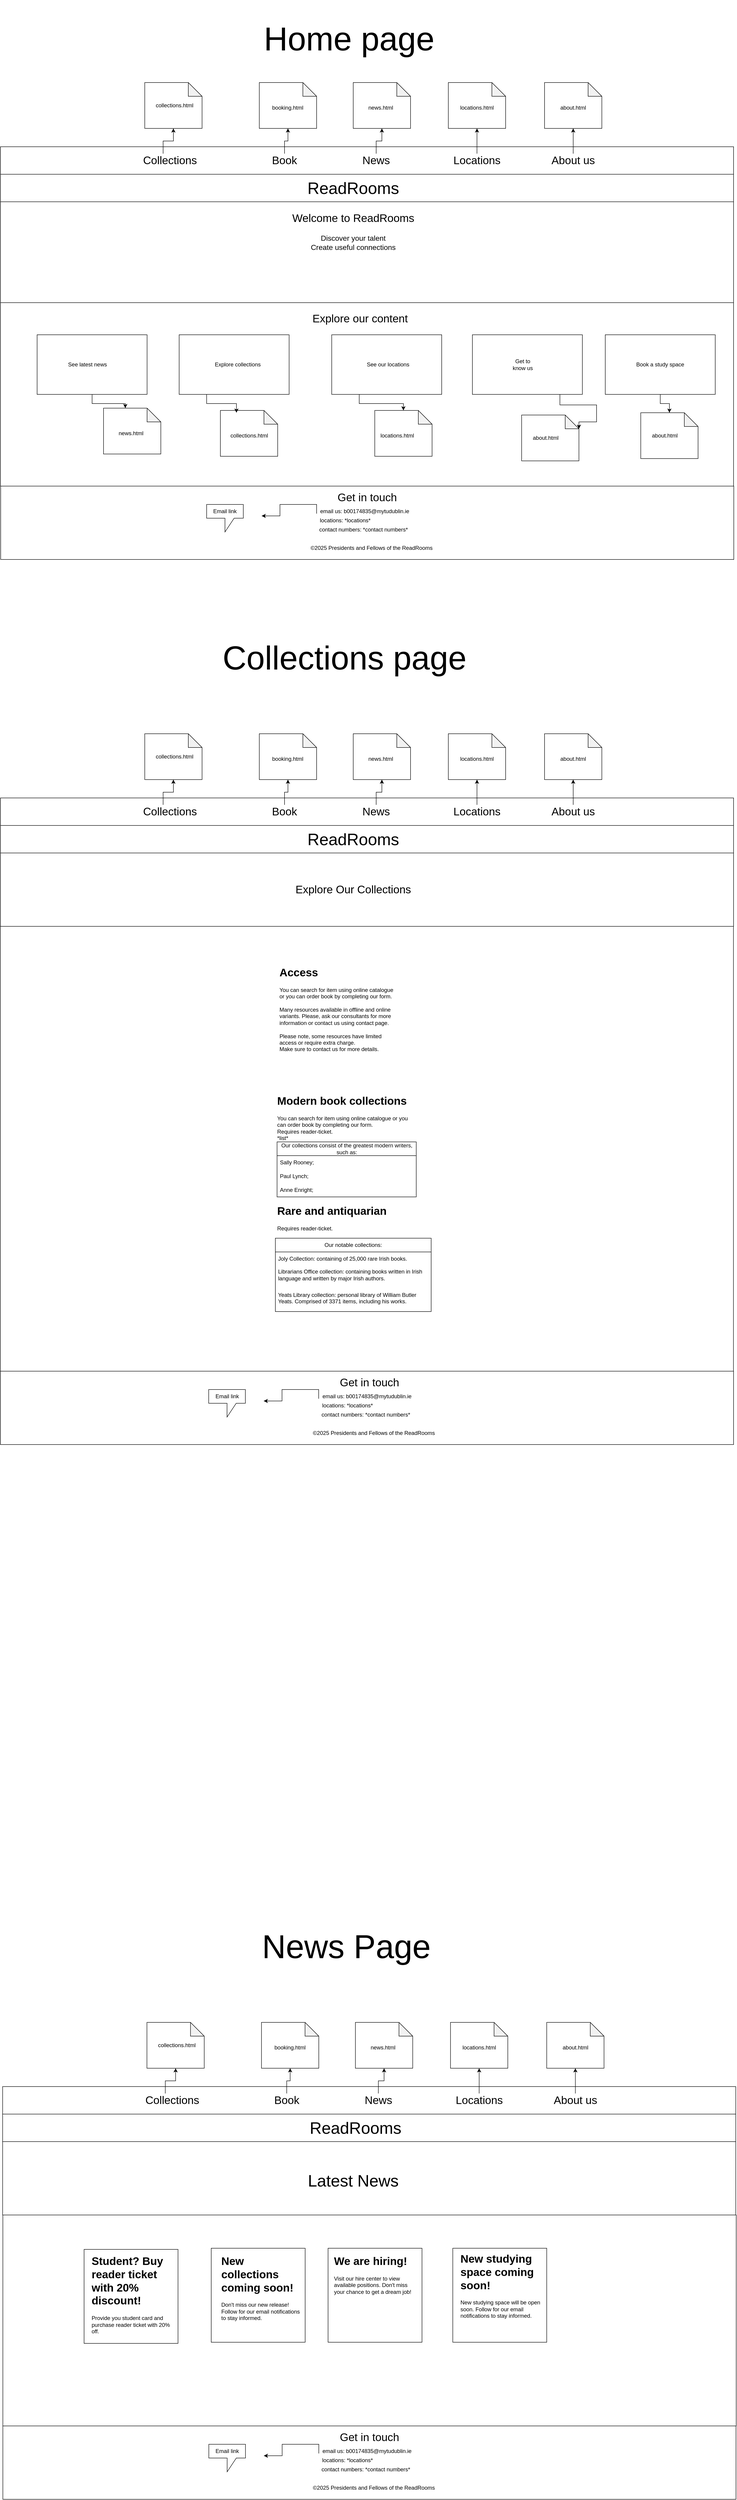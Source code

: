 <mxfile version="26.1.3">
  <diagram name="Page-1" id="RIASEWfuFNky12BCzUsN">
    <mxGraphModel dx="3294" dy="3692" grid="1" gridSize="10" guides="1" tooltips="1" connect="1" arrows="1" fold="1" page="1" pageScale="1" pageWidth="1600" pageHeight="900" math="0" shadow="0">
      <root>
        <mxCell id="0" />
        <mxCell id="1" parent="0" />
        <mxCell id="oXKMHOGUT5Ck0Dd69PsA-36" value="" style="rounded=0;whiteSpace=wrap;html=1;" vertex="1" parent="1">
          <mxGeometry y="220" width="1600" height="60" as="geometry" />
        </mxCell>
        <mxCell id="oXKMHOGUT5Ck0Dd69PsA-37" value="" style="rounded=0;whiteSpace=wrap;html=1;" vertex="1" parent="1">
          <mxGeometry y="280" width="1600" height="60" as="geometry" />
        </mxCell>
        <mxCell id="oXKMHOGUT5Ck0Dd69PsA-38" value="" style="rounded=0;whiteSpace=wrap;html=1;" vertex="1" parent="1">
          <mxGeometry y="340" width="1600" height="160" as="geometry" />
        </mxCell>
        <mxCell id="oXKMHOGUT5Ck0Dd69PsA-40" value="" style="rounded=0;whiteSpace=wrap;html=1;" vertex="1" parent="1">
          <mxGeometry y="1470" width="1600" height="160" as="geometry" />
        </mxCell>
        <mxCell id="oXKMHOGUT5Ck0Dd69PsA-81" style="edgeStyle=orthogonalEdgeStyle;rounded=0;orthogonalLoop=1;jettySize=auto;html=1;exitX=0.25;exitY=0;exitDx=0;exitDy=0;" edge="1" parent="1" source="oXKMHOGUT5Ck0Dd69PsA-41" target="oXKMHOGUT5Ck0Dd69PsA-82">
          <mxGeometry relative="1" as="geometry">
            <mxPoint x="354.941" y="130" as="targetPoint" />
          </mxGeometry>
        </mxCell>
        <mxCell id="oXKMHOGUT5Ck0Dd69PsA-41" value="&lt;font style=&quot;font-size: 24px;&quot;&gt;Collections&lt;/font&gt;" style="text;html=1;align=center;verticalAlign=middle;whiteSpace=wrap;rounded=0;" vertex="1" parent="1">
          <mxGeometry x="340" y="235" width="60" height="30" as="geometry" />
        </mxCell>
        <mxCell id="oXKMHOGUT5Ck0Dd69PsA-98" style="edgeStyle=orthogonalEdgeStyle;rounded=0;orthogonalLoop=1;jettySize=auto;html=1;exitX=0.5;exitY=0;exitDx=0;exitDy=0;" edge="1" parent="1" source="oXKMHOGUT5Ck0Dd69PsA-42" target="oXKMHOGUT5Ck0Dd69PsA-89">
          <mxGeometry relative="1" as="geometry" />
        </mxCell>
        <mxCell id="oXKMHOGUT5Ck0Dd69PsA-42" value="&lt;font style=&quot;font-size: 24px;&quot;&gt;News&lt;/font&gt;" style="text;html=1;align=center;verticalAlign=middle;whiteSpace=wrap;rounded=0;" vertex="1" parent="1">
          <mxGeometry x="790" y="235" width="60" height="30" as="geometry" />
        </mxCell>
        <mxCell id="oXKMHOGUT5Ck0Dd69PsA-99" style="edgeStyle=orthogonalEdgeStyle;rounded=0;orthogonalLoop=1;jettySize=auto;html=1;exitX=0.5;exitY=0;exitDx=0;exitDy=0;" edge="1" parent="1" source="oXKMHOGUT5Ck0Dd69PsA-43" target="oXKMHOGUT5Ck0Dd69PsA-91">
          <mxGeometry relative="1" as="geometry" />
        </mxCell>
        <mxCell id="oXKMHOGUT5Ck0Dd69PsA-43" value="&lt;font style=&quot;font-size: 24px;&quot;&gt;Locations&lt;/font&gt;" style="text;html=1;align=center;verticalAlign=middle;whiteSpace=wrap;rounded=0;" vertex="1" parent="1">
          <mxGeometry x="1010" y="235" width="60" height="30" as="geometry" />
        </mxCell>
        <mxCell id="oXKMHOGUT5Ck0Dd69PsA-44" value="&lt;font style=&quot;font-size: 24px;&quot;&gt;About us &lt;/font&gt;" style="text;html=1;align=center;verticalAlign=middle;whiteSpace=wrap;rounded=0;" vertex="1" parent="1">
          <mxGeometry x="1190" y="235" width="120" height="30" as="geometry" />
        </mxCell>
        <mxCell id="oXKMHOGUT5Ck0Dd69PsA-97" style="edgeStyle=orthogonalEdgeStyle;rounded=0;orthogonalLoop=1;jettySize=auto;html=1;exitX=0.5;exitY=0;exitDx=0;exitDy=0;" edge="1" parent="1" source="oXKMHOGUT5Ck0Dd69PsA-47" target="oXKMHOGUT5Ck0Dd69PsA-87">
          <mxGeometry relative="1" as="geometry" />
        </mxCell>
        <mxCell id="oXKMHOGUT5Ck0Dd69PsA-47" value="&lt;font style=&quot;font-size: 24px;&quot;&gt;Book&lt;/font&gt;" style="text;html=1;align=center;verticalAlign=middle;whiteSpace=wrap;rounded=0;" vertex="1" parent="1">
          <mxGeometry x="590" y="235" width="60" height="30" as="geometry" />
        </mxCell>
        <mxCell id="oXKMHOGUT5Ck0Dd69PsA-49" style="edgeStyle=orthogonalEdgeStyle;rounded=0;orthogonalLoop=1;jettySize=auto;html=1;exitX=0.5;exitY=1;exitDx=0;exitDy=0;" edge="1" parent="1" source="oXKMHOGUT5Ck0Dd69PsA-41" target="oXKMHOGUT5Ck0Dd69PsA-41">
          <mxGeometry relative="1" as="geometry" />
        </mxCell>
        <mxCell id="oXKMHOGUT5Ck0Dd69PsA-52" value="&lt;div&gt;&lt;font style=&quot;font-size: 36px;&quot;&gt;ReadRooms&lt;/font&gt;&lt;/div&gt;" style="text;html=1;align=center;verticalAlign=middle;whiteSpace=wrap;rounded=0;" vertex="1" parent="1">
          <mxGeometry x="740" y="295" width="60" height="30" as="geometry" />
        </mxCell>
        <mxCell id="oXKMHOGUT5Ck0Dd69PsA-54" value="&lt;font style=&quot;font-size: 24px;&quot;&gt;Explore Our Collections&lt;/font&gt;" style="text;html=1;align=center;verticalAlign=middle;whiteSpace=wrap;rounded=0;" vertex="1" parent="1">
          <mxGeometry x="635" y="405" width="270" height="30" as="geometry" />
        </mxCell>
        <mxCell id="oXKMHOGUT5Ck0Dd69PsA-67" value="&lt;font style=&quot;font-size: 24px;&quot;&gt;Get in touch&lt;/font&gt;" style="text;html=1;align=center;verticalAlign=middle;whiteSpace=wrap;rounded=0;" vertex="1" parent="1">
          <mxGeometry x="727.5" y="1480" width="155" height="30" as="geometry" />
        </mxCell>
        <mxCell id="oXKMHOGUT5Ck0Dd69PsA-68" value="email us: b00174835@mytudublin.ie" style="text;html=1;align=center;verticalAlign=middle;whiteSpace=wrap;rounded=0;" vertex="1" parent="1">
          <mxGeometry x="694.5" y="1510" width="210" height="30" as="geometry" />
        </mxCell>
        <mxCell id="oXKMHOGUT5Ck0Dd69PsA-70" value="locations: *locations*" style="text;html=1;align=center;verticalAlign=middle;whiteSpace=wrap;rounded=0;" vertex="1" parent="1">
          <mxGeometry x="694.5" y="1530" width="125" height="30" as="geometry" />
        </mxCell>
        <mxCell id="oXKMHOGUT5Ck0Dd69PsA-71" value="contact numbers: *contact numbers*" style="text;html=1;align=center;verticalAlign=middle;whiteSpace=wrap;rounded=0;" vertex="1" parent="1">
          <mxGeometry x="694.5" y="1550" width="205" height="30" as="geometry" />
        </mxCell>
        <mxCell id="oXKMHOGUT5Ck0Dd69PsA-74" value="&lt;div&gt;©2025 Presidents and Fellows of the ReadRooms&lt;/div&gt;" style="text;html=1;align=center;verticalAlign=middle;whiteSpace=wrap;rounded=0;" vertex="1" parent="1">
          <mxGeometry x="664.5" y="1590" width="300" height="30" as="geometry" />
        </mxCell>
        <mxCell id="oXKMHOGUT5Ck0Dd69PsA-82" value="" style="shape=note;whiteSpace=wrap;html=1;backgroundOutline=1;darkOpacity=0.05;" vertex="1" parent="1">
          <mxGeometry x="314.94" y="80" width="125.06" height="100" as="geometry" />
        </mxCell>
        <mxCell id="oXKMHOGUT5Ck0Dd69PsA-83" value="collections.html" style="text;html=1;align=center;verticalAlign=middle;whiteSpace=wrap;rounded=0;" vertex="1" parent="1">
          <mxGeometry x="350" y="115" width="60" height="30" as="geometry" />
        </mxCell>
        <mxCell id="oXKMHOGUT5Ck0Dd69PsA-87" value="" style="shape=note;whiteSpace=wrap;html=1;backgroundOutline=1;darkOpacity=0.05;" vertex="1" parent="1">
          <mxGeometry x="564.94" y="80" width="125.06" height="100" as="geometry" />
        </mxCell>
        <mxCell id="oXKMHOGUT5Ck0Dd69PsA-88" value="booking.html" style="text;html=1;align=center;verticalAlign=middle;whiteSpace=wrap;rounded=0;" vertex="1" parent="1">
          <mxGeometry x="597.47" y="120" width="60" height="30" as="geometry" />
        </mxCell>
        <mxCell id="oXKMHOGUT5Ck0Dd69PsA-89" value="" style="shape=note;whiteSpace=wrap;html=1;backgroundOutline=1;darkOpacity=0.05;" vertex="1" parent="1">
          <mxGeometry x="769.94" y="80" width="125.06" height="100" as="geometry" />
        </mxCell>
        <mxCell id="oXKMHOGUT5Ck0Dd69PsA-90" value="news.html" style="text;html=1;align=center;verticalAlign=middle;whiteSpace=wrap;rounded=0;" vertex="1" parent="1">
          <mxGeometry x="800" y="120" width="60" height="30" as="geometry" />
        </mxCell>
        <mxCell id="oXKMHOGUT5Ck0Dd69PsA-91" value="" style="shape=note;whiteSpace=wrap;html=1;backgroundOutline=1;darkOpacity=0.05;" vertex="1" parent="1">
          <mxGeometry x="977.47" y="80" width="125.06" height="100" as="geometry" />
        </mxCell>
        <mxCell id="oXKMHOGUT5Ck0Dd69PsA-92" value="locations.html" style="text;html=1;align=center;verticalAlign=middle;whiteSpace=wrap;rounded=0;" vertex="1" parent="1">
          <mxGeometry x="1010" y="120" width="60" height="30" as="geometry" />
        </mxCell>
        <mxCell id="oXKMHOGUT5Ck0Dd69PsA-95" value="" style="shape=note;whiteSpace=wrap;html=1;backgroundOutline=1;darkOpacity=0.05;" vertex="1" parent="1">
          <mxGeometry x="1187.47" y="80" width="125.06" height="100" as="geometry" />
        </mxCell>
        <mxCell id="oXKMHOGUT5Ck0Dd69PsA-96" value="&lt;div&gt;about.html&lt;/div&gt;" style="text;html=1;align=center;verticalAlign=middle;whiteSpace=wrap;rounded=0;" vertex="1" parent="1">
          <mxGeometry x="1220" y="120" width="60" height="30" as="geometry" />
        </mxCell>
        <mxCell id="oXKMHOGUT5Ck0Dd69PsA-100" style="edgeStyle=orthogonalEdgeStyle;rounded=0;orthogonalLoop=1;jettySize=auto;html=1;exitX=0.5;exitY=0;exitDx=0;exitDy=0;entryX=0.5;entryY=1;entryDx=0;entryDy=0;entryPerimeter=0;" edge="1" parent="1" source="oXKMHOGUT5Ck0Dd69PsA-44" target="oXKMHOGUT5Ck0Dd69PsA-95">
          <mxGeometry relative="1" as="geometry" />
        </mxCell>
        <mxCell id="oXKMHOGUT5Ck0Dd69PsA-101" value="" style="shape=callout;whiteSpace=wrap;html=1;perimeter=calloutPerimeter;position2=0.5;" vertex="1" parent="1">
          <mxGeometry x="454.5" y="1510" width="80" height="60" as="geometry" />
        </mxCell>
        <mxCell id="oXKMHOGUT5Ck0Dd69PsA-102" style="edgeStyle=orthogonalEdgeStyle;rounded=0;orthogonalLoop=1;jettySize=auto;html=1;exitX=0;exitY=0;exitDx=0;exitDy=0;entryX=0;entryY=0;entryDx=120;entryDy=25;entryPerimeter=0;" edge="1" parent="1" source="oXKMHOGUT5Ck0Dd69PsA-70" target="oXKMHOGUT5Ck0Dd69PsA-101">
          <mxGeometry relative="1" as="geometry" />
        </mxCell>
        <mxCell id="oXKMHOGUT5Ck0Dd69PsA-103" value="&lt;div&gt;Email link&lt;/div&gt;" style="text;html=1;align=center;verticalAlign=middle;whiteSpace=wrap;rounded=0;" vertex="1" parent="1">
          <mxGeometry x="464.5" y="1510" width="60" height="30" as="geometry" />
        </mxCell>
        <mxCell id="oXKMHOGUT5Ck0Dd69PsA-212" value="&lt;font style=&quot;font-size: 72px;&quot;&gt;Home page&lt;/font&gt;" style="text;html=1;align=center;verticalAlign=middle;whiteSpace=wrap;rounded=0;" vertex="1" parent="1">
          <mxGeometry x="210.5" y="-1520" width="1099.5" height="170" as="geometry" />
        </mxCell>
        <mxCell id="oXKMHOGUT5Ck0Dd69PsA-213" value="&lt;font style=&quot;font-size: 72px;&quot;&gt;Collections page&lt;/font&gt;" style="text;html=1;align=center;verticalAlign=middle;whiteSpace=wrap;rounded=0;" vertex="1" parent="1">
          <mxGeometry x="200.5" y="-170" width="1099.5" height="170" as="geometry" />
        </mxCell>
        <mxCell id="oXKMHOGUT5Ck0Dd69PsA-214" value="" style="rounded=0;whiteSpace=wrap;html=1;" vertex="1" parent="1">
          <mxGeometry x="4.75" y="3030" width="1600" height="60" as="geometry" />
        </mxCell>
        <mxCell id="oXKMHOGUT5Ck0Dd69PsA-215" value="" style="rounded=0;whiteSpace=wrap;html=1;" vertex="1" parent="1">
          <mxGeometry x="4.75" y="3090" width="1600" height="60" as="geometry" />
        </mxCell>
        <mxCell id="oXKMHOGUT5Ck0Dd69PsA-216" value="" style="rounded=0;whiteSpace=wrap;html=1;" vertex="1" parent="1">
          <mxGeometry x="4.75" y="3150" width="1600" height="160" as="geometry" />
        </mxCell>
        <mxCell id="oXKMHOGUT5Ck0Dd69PsA-218" value="" style="rounded=0;whiteSpace=wrap;html=1;" vertex="1" parent="1">
          <mxGeometry x="5.25" y="3770" width="1600" height="160" as="geometry" />
        </mxCell>
        <mxCell id="oXKMHOGUT5Ck0Dd69PsA-219" style="edgeStyle=orthogonalEdgeStyle;rounded=0;orthogonalLoop=1;jettySize=auto;html=1;exitX=0.25;exitY=0;exitDx=0;exitDy=0;" edge="1" source="oXKMHOGUT5Ck0Dd69PsA-220" target="oXKMHOGUT5Ck0Dd69PsA-247" parent="1">
          <mxGeometry relative="1" as="geometry">
            <mxPoint x="359.691" y="2940" as="targetPoint" />
          </mxGeometry>
        </mxCell>
        <mxCell id="oXKMHOGUT5Ck0Dd69PsA-220" value="&lt;font style=&quot;font-size: 24px;&quot;&gt;Collections&lt;/font&gt;" style="text;html=1;align=center;verticalAlign=middle;whiteSpace=wrap;rounded=0;" vertex="1" parent="1">
          <mxGeometry x="344.75" y="3045" width="60" height="30" as="geometry" />
        </mxCell>
        <mxCell id="oXKMHOGUT5Ck0Dd69PsA-221" style="edgeStyle=orthogonalEdgeStyle;rounded=0;orthogonalLoop=1;jettySize=auto;html=1;exitX=0.5;exitY=0;exitDx=0;exitDy=0;" edge="1" source="oXKMHOGUT5Ck0Dd69PsA-222" target="oXKMHOGUT5Ck0Dd69PsA-251" parent="1">
          <mxGeometry relative="1" as="geometry" />
        </mxCell>
        <mxCell id="oXKMHOGUT5Ck0Dd69PsA-222" value="&lt;font style=&quot;font-size: 24px;&quot;&gt;News&lt;/font&gt;" style="text;html=1;align=center;verticalAlign=middle;whiteSpace=wrap;rounded=0;" vertex="1" parent="1">
          <mxGeometry x="794.75" y="3045" width="60" height="30" as="geometry" />
        </mxCell>
        <mxCell id="oXKMHOGUT5Ck0Dd69PsA-223" style="edgeStyle=orthogonalEdgeStyle;rounded=0;orthogonalLoop=1;jettySize=auto;html=1;exitX=0.5;exitY=0;exitDx=0;exitDy=0;" edge="1" source="oXKMHOGUT5Ck0Dd69PsA-224" target="oXKMHOGUT5Ck0Dd69PsA-253" parent="1">
          <mxGeometry relative="1" as="geometry" />
        </mxCell>
        <mxCell id="oXKMHOGUT5Ck0Dd69PsA-224" value="&lt;font style=&quot;font-size: 24px;&quot;&gt;Locations&lt;/font&gt;" style="text;html=1;align=center;verticalAlign=middle;whiteSpace=wrap;rounded=0;" vertex="1" parent="1">
          <mxGeometry x="1014.75" y="3045" width="60" height="30" as="geometry" />
        </mxCell>
        <mxCell id="oXKMHOGUT5Ck0Dd69PsA-225" value="&lt;font style=&quot;font-size: 24px;&quot;&gt;About us &lt;/font&gt;" style="text;html=1;align=center;verticalAlign=middle;whiteSpace=wrap;rounded=0;" vertex="1" parent="1">
          <mxGeometry x="1194.75" y="3045" width="120" height="30" as="geometry" />
        </mxCell>
        <mxCell id="oXKMHOGUT5Ck0Dd69PsA-226" style="edgeStyle=orthogonalEdgeStyle;rounded=0;orthogonalLoop=1;jettySize=auto;html=1;exitX=0.5;exitY=0;exitDx=0;exitDy=0;" edge="1" source="oXKMHOGUT5Ck0Dd69PsA-227" target="oXKMHOGUT5Ck0Dd69PsA-249" parent="1">
          <mxGeometry relative="1" as="geometry" />
        </mxCell>
        <mxCell id="oXKMHOGUT5Ck0Dd69PsA-227" value="&lt;font style=&quot;font-size: 24px;&quot;&gt;Book&lt;/font&gt;" style="text;html=1;align=center;verticalAlign=middle;whiteSpace=wrap;rounded=0;" vertex="1" parent="1">
          <mxGeometry x="594.75" y="3045" width="60" height="30" as="geometry" />
        </mxCell>
        <mxCell id="oXKMHOGUT5Ck0Dd69PsA-228" style="edgeStyle=orthogonalEdgeStyle;rounded=0;orthogonalLoop=1;jettySize=auto;html=1;exitX=0.5;exitY=1;exitDx=0;exitDy=0;" edge="1" source="oXKMHOGUT5Ck0Dd69PsA-220" target="oXKMHOGUT5Ck0Dd69PsA-220" parent="1">
          <mxGeometry relative="1" as="geometry" />
        </mxCell>
        <mxCell id="oXKMHOGUT5Ck0Dd69PsA-229" value="&lt;div&gt;&lt;font style=&quot;font-size: 36px;&quot;&gt;ReadRooms&lt;/font&gt;&lt;/div&gt;" style="text;html=1;align=center;verticalAlign=middle;whiteSpace=wrap;rounded=0;" vertex="1" parent="1">
          <mxGeometry x="744.75" y="3105" width="60" height="30" as="geometry" />
        </mxCell>
        <mxCell id="oXKMHOGUT5Ck0Dd69PsA-242" value="&lt;font style=&quot;font-size: 24px;&quot;&gt;Get in touch&lt;/font&gt;" style="text;html=1;align=center;verticalAlign=middle;whiteSpace=wrap;rounded=0;" vertex="1" parent="1">
          <mxGeometry x="727.75" y="3780" width="155" height="30" as="geometry" />
        </mxCell>
        <mxCell id="oXKMHOGUT5Ck0Dd69PsA-243" value="email us: b00174835@mytudublin.ie" style="text;html=1;align=center;verticalAlign=middle;whiteSpace=wrap;rounded=0;" vertex="1" parent="1">
          <mxGeometry x="694.75" y="3810" width="210" height="30" as="geometry" />
        </mxCell>
        <mxCell id="oXKMHOGUT5Ck0Dd69PsA-244" value="locations: *locations*" style="text;html=1;align=center;verticalAlign=middle;whiteSpace=wrap;rounded=0;" vertex="1" parent="1">
          <mxGeometry x="694.75" y="3830" width="125" height="30" as="geometry" />
        </mxCell>
        <mxCell id="oXKMHOGUT5Ck0Dd69PsA-245" value="contact numbers: *contact numbers*" style="text;html=1;align=center;verticalAlign=middle;whiteSpace=wrap;rounded=0;" vertex="1" parent="1">
          <mxGeometry x="694.75" y="3850" width="205" height="30" as="geometry" />
        </mxCell>
        <mxCell id="oXKMHOGUT5Ck0Dd69PsA-246" value="&lt;div&gt;©2025 Presidents and Fellows of the ReadRooms&lt;/div&gt;" style="text;html=1;align=center;verticalAlign=middle;whiteSpace=wrap;rounded=0;" vertex="1" parent="1">
          <mxGeometry x="664.75" y="3890" width="300" height="30" as="geometry" />
        </mxCell>
        <mxCell id="oXKMHOGUT5Ck0Dd69PsA-247" value="" style="shape=note;whiteSpace=wrap;html=1;backgroundOutline=1;darkOpacity=0.05;" vertex="1" parent="1">
          <mxGeometry x="319.69" y="2890" width="125.06" height="100" as="geometry" />
        </mxCell>
        <mxCell id="oXKMHOGUT5Ck0Dd69PsA-248" value="collections.html" style="text;html=1;align=center;verticalAlign=middle;whiteSpace=wrap;rounded=0;" vertex="1" parent="1">
          <mxGeometry x="354.75" y="2925" width="60" height="30" as="geometry" />
        </mxCell>
        <mxCell id="oXKMHOGUT5Ck0Dd69PsA-249" value="" style="shape=note;whiteSpace=wrap;html=1;backgroundOutline=1;darkOpacity=0.05;" vertex="1" parent="1">
          <mxGeometry x="569.69" y="2890" width="125.06" height="100" as="geometry" />
        </mxCell>
        <mxCell id="oXKMHOGUT5Ck0Dd69PsA-250" value="booking.html" style="text;html=1;align=center;verticalAlign=middle;whiteSpace=wrap;rounded=0;" vertex="1" parent="1">
          <mxGeometry x="602.22" y="2930" width="60" height="30" as="geometry" />
        </mxCell>
        <mxCell id="oXKMHOGUT5Ck0Dd69PsA-251" value="" style="shape=note;whiteSpace=wrap;html=1;backgroundOutline=1;darkOpacity=0.05;" vertex="1" parent="1">
          <mxGeometry x="774.69" y="2890" width="125.06" height="100" as="geometry" />
        </mxCell>
        <mxCell id="oXKMHOGUT5Ck0Dd69PsA-252" value="news.html" style="text;html=1;align=center;verticalAlign=middle;whiteSpace=wrap;rounded=0;" vertex="1" parent="1">
          <mxGeometry x="804.75" y="2930" width="60" height="30" as="geometry" />
        </mxCell>
        <mxCell id="oXKMHOGUT5Ck0Dd69PsA-253" value="" style="shape=note;whiteSpace=wrap;html=1;backgroundOutline=1;darkOpacity=0.05;" vertex="1" parent="1">
          <mxGeometry x="982.22" y="2890" width="125.06" height="100" as="geometry" />
        </mxCell>
        <mxCell id="oXKMHOGUT5Ck0Dd69PsA-254" value="locations.html" style="text;html=1;align=center;verticalAlign=middle;whiteSpace=wrap;rounded=0;" vertex="1" parent="1">
          <mxGeometry x="1014.75" y="2930" width="60" height="30" as="geometry" />
        </mxCell>
        <mxCell id="oXKMHOGUT5Ck0Dd69PsA-255" value="" style="shape=note;whiteSpace=wrap;html=1;backgroundOutline=1;darkOpacity=0.05;" vertex="1" parent="1">
          <mxGeometry x="1192.22" y="2890" width="125.06" height="100" as="geometry" />
        </mxCell>
        <mxCell id="oXKMHOGUT5Ck0Dd69PsA-256" value="&lt;div&gt;about.html&lt;/div&gt;" style="text;html=1;align=center;verticalAlign=middle;whiteSpace=wrap;rounded=0;" vertex="1" parent="1">
          <mxGeometry x="1224.75" y="2930" width="60" height="30" as="geometry" />
        </mxCell>
        <mxCell id="oXKMHOGUT5Ck0Dd69PsA-257" style="edgeStyle=orthogonalEdgeStyle;rounded=0;orthogonalLoop=1;jettySize=auto;html=1;exitX=0.5;exitY=0;exitDx=0;exitDy=0;entryX=0.5;entryY=1;entryDx=0;entryDy=0;entryPerimeter=0;" edge="1" source="oXKMHOGUT5Ck0Dd69PsA-225" target="oXKMHOGUT5Ck0Dd69PsA-255" parent="1">
          <mxGeometry relative="1" as="geometry" />
        </mxCell>
        <mxCell id="oXKMHOGUT5Ck0Dd69PsA-258" value="" style="shape=callout;whiteSpace=wrap;html=1;perimeter=calloutPerimeter;position2=0.5;" vertex="1" parent="1">
          <mxGeometry x="454.75" y="3810" width="80" height="60" as="geometry" />
        </mxCell>
        <mxCell id="oXKMHOGUT5Ck0Dd69PsA-259" style="edgeStyle=orthogonalEdgeStyle;rounded=0;orthogonalLoop=1;jettySize=auto;html=1;exitX=0;exitY=0;exitDx=0;exitDy=0;entryX=0;entryY=0;entryDx=120;entryDy=25;entryPerimeter=0;" edge="1" source="oXKMHOGUT5Ck0Dd69PsA-244" target="oXKMHOGUT5Ck0Dd69PsA-258" parent="1">
          <mxGeometry relative="1" as="geometry" />
        </mxCell>
        <mxCell id="oXKMHOGUT5Ck0Dd69PsA-260" value="&lt;div&gt;Email link&lt;/div&gt;" style="text;html=1;align=center;verticalAlign=middle;whiteSpace=wrap;rounded=0;" vertex="1" parent="1">
          <mxGeometry x="464.75" y="3810" width="60" height="30" as="geometry" />
        </mxCell>
        <mxCell id="oXKMHOGUT5Ck0Dd69PsA-272" value="&lt;font style=&quot;font-size: 72px;&quot;&gt;News Page&lt;/font&gt;" style="text;html=1;align=center;verticalAlign=middle;whiteSpace=wrap;rounded=0;" vertex="1" parent="1">
          <mxGeometry x="205.25" y="2640" width="1099.5" height="170" as="geometry" />
        </mxCell>
        <mxCell id="oXKMHOGUT5Ck0Dd69PsA-459" value="" style="rounded=0;whiteSpace=wrap;html=1;" vertex="1" parent="1">
          <mxGeometry y="-1200" width="1600" height="60" as="geometry" />
        </mxCell>
        <mxCell id="oXKMHOGUT5Ck0Dd69PsA-460" value="" style="rounded=0;whiteSpace=wrap;html=1;" vertex="1" parent="1">
          <mxGeometry y="-1140" width="1600" height="60" as="geometry" />
        </mxCell>
        <mxCell id="oXKMHOGUT5Ck0Dd69PsA-461" value="" style="rounded=0;whiteSpace=wrap;html=1;" vertex="1" parent="1">
          <mxGeometry y="-1080" width="1600" height="220" as="geometry" />
        </mxCell>
        <mxCell id="oXKMHOGUT5Ck0Dd69PsA-462" value="" style="rounded=0;whiteSpace=wrap;html=1;" vertex="1" parent="1">
          <mxGeometry y="-860" width="1600" height="400" as="geometry" />
        </mxCell>
        <mxCell id="oXKMHOGUT5Ck0Dd69PsA-463" value="" style="rounded=0;whiteSpace=wrap;html=1;" vertex="1" parent="1">
          <mxGeometry x="0.5" y="-460" width="1600" height="160" as="geometry" />
        </mxCell>
        <mxCell id="oXKMHOGUT5Ck0Dd69PsA-464" style="edgeStyle=orthogonalEdgeStyle;rounded=0;orthogonalLoop=1;jettySize=auto;html=1;exitX=0.25;exitY=0;exitDx=0;exitDy=0;" edge="1" parent="1" source="oXKMHOGUT5Ck0Dd69PsA-465" target="oXKMHOGUT5Ck0Dd69PsA-491">
          <mxGeometry relative="1" as="geometry">
            <mxPoint x="354.941" y="-1290" as="targetPoint" />
          </mxGeometry>
        </mxCell>
        <mxCell id="oXKMHOGUT5Ck0Dd69PsA-465" value="&lt;font style=&quot;font-size: 24px;&quot;&gt;Collections&lt;/font&gt;" style="text;html=1;align=center;verticalAlign=middle;whiteSpace=wrap;rounded=0;" vertex="1" parent="1">
          <mxGeometry x="340" y="-1185" width="60" height="30" as="geometry" />
        </mxCell>
        <mxCell id="oXKMHOGUT5Ck0Dd69PsA-466" style="edgeStyle=orthogonalEdgeStyle;rounded=0;orthogonalLoop=1;jettySize=auto;html=1;exitX=0.5;exitY=0;exitDx=0;exitDy=0;" edge="1" parent="1" source="oXKMHOGUT5Ck0Dd69PsA-467" target="oXKMHOGUT5Ck0Dd69PsA-495">
          <mxGeometry relative="1" as="geometry" />
        </mxCell>
        <mxCell id="oXKMHOGUT5Ck0Dd69PsA-467" value="&lt;font style=&quot;font-size: 24px;&quot;&gt;News&lt;/font&gt;" style="text;html=1;align=center;verticalAlign=middle;whiteSpace=wrap;rounded=0;" vertex="1" parent="1">
          <mxGeometry x="790" y="-1185" width="60" height="30" as="geometry" />
        </mxCell>
        <mxCell id="oXKMHOGUT5Ck0Dd69PsA-468" style="edgeStyle=orthogonalEdgeStyle;rounded=0;orthogonalLoop=1;jettySize=auto;html=1;exitX=0.5;exitY=0;exitDx=0;exitDy=0;" edge="1" parent="1" source="oXKMHOGUT5Ck0Dd69PsA-469" target="oXKMHOGUT5Ck0Dd69PsA-497">
          <mxGeometry relative="1" as="geometry" />
        </mxCell>
        <mxCell id="oXKMHOGUT5Ck0Dd69PsA-469" value="&lt;font style=&quot;font-size: 24px;&quot;&gt;Locations&lt;/font&gt;" style="text;html=1;align=center;verticalAlign=middle;whiteSpace=wrap;rounded=0;" vertex="1" parent="1">
          <mxGeometry x="1010" y="-1185" width="60" height="30" as="geometry" />
        </mxCell>
        <mxCell id="oXKMHOGUT5Ck0Dd69PsA-470" value="&lt;font style=&quot;font-size: 24px;&quot;&gt;About us &lt;/font&gt;" style="text;html=1;align=center;verticalAlign=middle;whiteSpace=wrap;rounded=0;" vertex="1" parent="1">
          <mxGeometry x="1190" y="-1185" width="120" height="30" as="geometry" />
        </mxCell>
        <mxCell id="oXKMHOGUT5Ck0Dd69PsA-471" style="edgeStyle=orthogonalEdgeStyle;rounded=0;orthogonalLoop=1;jettySize=auto;html=1;exitX=0.5;exitY=0;exitDx=0;exitDy=0;" edge="1" parent="1" source="oXKMHOGUT5Ck0Dd69PsA-472" target="oXKMHOGUT5Ck0Dd69PsA-493">
          <mxGeometry relative="1" as="geometry" />
        </mxCell>
        <mxCell id="oXKMHOGUT5Ck0Dd69PsA-472" value="&lt;font style=&quot;font-size: 24px;&quot;&gt;Book&lt;/font&gt;" style="text;html=1;align=center;verticalAlign=middle;whiteSpace=wrap;rounded=0;" vertex="1" parent="1">
          <mxGeometry x="590" y="-1185" width="60" height="30" as="geometry" />
        </mxCell>
        <mxCell id="oXKMHOGUT5Ck0Dd69PsA-473" style="edgeStyle=orthogonalEdgeStyle;rounded=0;orthogonalLoop=1;jettySize=auto;html=1;exitX=0.5;exitY=1;exitDx=0;exitDy=0;" edge="1" parent="1" source="oXKMHOGUT5Ck0Dd69PsA-465" target="oXKMHOGUT5Ck0Dd69PsA-465">
          <mxGeometry relative="1" as="geometry" />
        </mxCell>
        <mxCell id="oXKMHOGUT5Ck0Dd69PsA-474" value="&lt;div&gt;&lt;font style=&quot;font-size: 36px;&quot;&gt;ReadRooms&lt;/font&gt;&lt;/div&gt;" style="text;html=1;align=center;verticalAlign=middle;whiteSpace=wrap;rounded=0;" vertex="1" parent="1">
          <mxGeometry x="740" y="-1125" width="60" height="30" as="geometry" />
        </mxCell>
        <mxCell id="oXKMHOGUT5Ck0Dd69PsA-475" value="&lt;div&gt;&lt;font style=&quot;font-size: 24px;&quot;&gt;Welcome to ReadRooms&lt;/font&gt;&lt;/div&gt;&lt;div&gt;&lt;font size=&quot;3&quot;&gt;&lt;br&gt;&lt;/font&gt;&lt;/div&gt;&lt;div&gt;&lt;font size=&quot;3&quot;&gt;Discover your talent&lt;/font&gt;&lt;/div&gt;&lt;div&gt;&lt;font size=&quot;3&quot;&gt;Create useful connections&lt;/font&gt;&lt;/div&gt;" style="text;html=1;align=center;verticalAlign=middle;whiteSpace=wrap;rounded=0;" vertex="1" parent="1">
          <mxGeometry x="635" y="-1030" width="270" height="30" as="geometry" />
        </mxCell>
        <mxCell id="oXKMHOGUT5Ck0Dd69PsA-476" value="&lt;div&gt;&lt;font style=&quot;font-size: 24px;&quot;&gt;Explore our content&lt;/font&gt;&lt;/div&gt;" style="text;html=1;align=center;verticalAlign=middle;whiteSpace=wrap;rounded=0;" vertex="1" parent="1">
          <mxGeometry x="650" y="-840" width="270" height="30" as="geometry" />
        </mxCell>
        <mxCell id="oXKMHOGUT5Ck0Dd69PsA-477" value="" style="rounded=0;whiteSpace=wrap;html=1;" vertex="1" parent="1">
          <mxGeometry x="80" y="-790" width="240" height="130" as="geometry" />
        </mxCell>
        <mxCell id="oXKMHOGUT5Ck0Dd69PsA-478" value="" style="rounded=0;whiteSpace=wrap;html=1;" vertex="1" parent="1">
          <mxGeometry x="1030" y="-790" width="240" height="130" as="geometry" />
        </mxCell>
        <mxCell id="oXKMHOGUT5Ck0Dd69PsA-479" style="edgeStyle=orthogonalEdgeStyle;rounded=0;orthogonalLoop=1;jettySize=auto;html=1;exitX=0.25;exitY=1;exitDx=0;exitDy=0;" edge="1" parent="1" source="oXKMHOGUT5Ck0Dd69PsA-480" target="oXKMHOGUT5Ck0Dd69PsA-505">
          <mxGeometry relative="1" as="geometry" />
        </mxCell>
        <mxCell id="oXKMHOGUT5Ck0Dd69PsA-480" value="" style="rounded=0;whiteSpace=wrap;html=1;" vertex="1" parent="1">
          <mxGeometry x="723" y="-790" width="240" height="130" as="geometry" />
        </mxCell>
        <mxCell id="oXKMHOGUT5Ck0Dd69PsA-481" value="" style="rounded=0;whiteSpace=wrap;html=1;" vertex="1" parent="1">
          <mxGeometry x="390" y="-790" width="240" height="130" as="geometry" />
        </mxCell>
        <mxCell id="oXKMHOGUT5Ck0Dd69PsA-482" value="Explore collections" style="text;html=1;align=center;verticalAlign=middle;whiteSpace=wrap;rounded=0;" vertex="1" parent="1">
          <mxGeometry x="462.53" y="-740" width="110" height="30" as="geometry" />
        </mxCell>
        <mxCell id="oXKMHOGUT5Ck0Dd69PsA-483" value="See latest news" style="text;html=1;align=center;verticalAlign=middle;whiteSpace=wrap;rounded=0;" vertex="1" parent="1">
          <mxGeometry x="130" y="-740" width="120" height="30" as="geometry" />
        </mxCell>
        <mxCell id="oXKMHOGUT5Ck0Dd69PsA-484" value="Get to know us" style="text;html=1;align=center;verticalAlign=middle;whiteSpace=wrap;rounded=0;" vertex="1" parent="1">
          <mxGeometry x="1110" y="-740" width="60" height="30" as="geometry" />
        </mxCell>
        <mxCell id="oXKMHOGUT5Ck0Dd69PsA-485" value="See our locations" style="text;html=1;align=center;verticalAlign=middle;whiteSpace=wrap;rounded=0;" vertex="1" parent="1">
          <mxGeometry x="770.44" y="-740" width="152" height="30" as="geometry" />
        </mxCell>
        <mxCell id="oXKMHOGUT5Ck0Dd69PsA-486" value="&lt;font style=&quot;font-size: 24px;&quot;&gt;Get in touch&lt;/font&gt;" style="text;html=1;align=center;verticalAlign=middle;whiteSpace=wrap;rounded=0;" vertex="1" parent="1">
          <mxGeometry x="723" y="-450" width="155" height="30" as="geometry" />
        </mxCell>
        <mxCell id="oXKMHOGUT5Ck0Dd69PsA-487" value="email us: b00174835@mytudublin.ie" style="text;html=1;align=center;verticalAlign=middle;whiteSpace=wrap;rounded=0;" vertex="1" parent="1">
          <mxGeometry x="690" y="-420" width="210" height="30" as="geometry" />
        </mxCell>
        <mxCell id="oXKMHOGUT5Ck0Dd69PsA-488" value="locations: *locations*" style="text;html=1;align=center;verticalAlign=middle;whiteSpace=wrap;rounded=0;" vertex="1" parent="1">
          <mxGeometry x="690" y="-400" width="125" height="30" as="geometry" />
        </mxCell>
        <mxCell id="oXKMHOGUT5Ck0Dd69PsA-489" value="contact numbers: *contact numbers*" style="text;html=1;align=center;verticalAlign=middle;whiteSpace=wrap;rounded=0;" vertex="1" parent="1">
          <mxGeometry x="690" y="-380" width="205" height="30" as="geometry" />
        </mxCell>
        <mxCell id="oXKMHOGUT5Ck0Dd69PsA-490" value="&lt;div&gt;©2025 Presidents and Fellows of the ReadRooms&lt;/div&gt;" style="text;html=1;align=center;verticalAlign=middle;whiteSpace=wrap;rounded=0;" vertex="1" parent="1">
          <mxGeometry x="660" y="-340" width="300" height="30" as="geometry" />
        </mxCell>
        <mxCell id="oXKMHOGUT5Ck0Dd69PsA-491" value="" style="shape=note;whiteSpace=wrap;html=1;backgroundOutline=1;darkOpacity=0.05;" vertex="1" parent="1">
          <mxGeometry x="314.94" y="-1340" width="125.06" height="100" as="geometry" />
        </mxCell>
        <mxCell id="oXKMHOGUT5Ck0Dd69PsA-492" value="collections.html" style="text;html=1;align=center;verticalAlign=middle;whiteSpace=wrap;rounded=0;" vertex="1" parent="1">
          <mxGeometry x="350" y="-1305" width="60" height="30" as="geometry" />
        </mxCell>
        <mxCell id="oXKMHOGUT5Ck0Dd69PsA-493" value="" style="shape=note;whiteSpace=wrap;html=1;backgroundOutline=1;darkOpacity=0.05;" vertex="1" parent="1">
          <mxGeometry x="564.94" y="-1340" width="125.06" height="100" as="geometry" />
        </mxCell>
        <mxCell id="oXKMHOGUT5Ck0Dd69PsA-494" value="booking.html" style="text;html=1;align=center;verticalAlign=middle;whiteSpace=wrap;rounded=0;" vertex="1" parent="1">
          <mxGeometry x="597.47" y="-1300" width="60" height="30" as="geometry" />
        </mxCell>
        <mxCell id="oXKMHOGUT5Ck0Dd69PsA-495" value="" style="shape=note;whiteSpace=wrap;html=1;backgroundOutline=1;darkOpacity=0.05;" vertex="1" parent="1">
          <mxGeometry x="769.94" y="-1340" width="125.06" height="100" as="geometry" />
        </mxCell>
        <mxCell id="oXKMHOGUT5Ck0Dd69PsA-496" value="news.html" style="text;html=1;align=center;verticalAlign=middle;whiteSpace=wrap;rounded=0;" vertex="1" parent="1">
          <mxGeometry x="800" y="-1300" width="60" height="30" as="geometry" />
        </mxCell>
        <mxCell id="oXKMHOGUT5Ck0Dd69PsA-497" value="" style="shape=note;whiteSpace=wrap;html=1;backgroundOutline=1;darkOpacity=0.05;" vertex="1" parent="1">
          <mxGeometry x="977.47" y="-1340" width="125.06" height="100" as="geometry" />
        </mxCell>
        <mxCell id="oXKMHOGUT5Ck0Dd69PsA-498" value="locations.html" style="text;html=1;align=center;verticalAlign=middle;whiteSpace=wrap;rounded=0;" vertex="1" parent="1">
          <mxGeometry x="1010" y="-1300" width="60" height="30" as="geometry" />
        </mxCell>
        <mxCell id="oXKMHOGUT5Ck0Dd69PsA-499" value="" style="shape=note;whiteSpace=wrap;html=1;backgroundOutline=1;darkOpacity=0.05;" vertex="1" parent="1">
          <mxGeometry x="1187.47" y="-1340" width="125.06" height="100" as="geometry" />
        </mxCell>
        <mxCell id="oXKMHOGUT5Ck0Dd69PsA-500" value="&lt;div&gt;about.html&lt;/div&gt;" style="text;html=1;align=center;verticalAlign=middle;whiteSpace=wrap;rounded=0;" vertex="1" parent="1">
          <mxGeometry x="1220" y="-1300" width="60" height="30" as="geometry" />
        </mxCell>
        <mxCell id="oXKMHOGUT5Ck0Dd69PsA-501" style="edgeStyle=orthogonalEdgeStyle;rounded=0;orthogonalLoop=1;jettySize=auto;html=1;exitX=0.5;exitY=0;exitDx=0;exitDy=0;entryX=0.5;entryY=1;entryDx=0;entryDy=0;entryPerimeter=0;" edge="1" parent="1" source="oXKMHOGUT5Ck0Dd69PsA-470" target="oXKMHOGUT5Ck0Dd69PsA-499">
          <mxGeometry relative="1" as="geometry" />
        </mxCell>
        <mxCell id="oXKMHOGUT5Ck0Dd69PsA-502" value="" style="shape=callout;whiteSpace=wrap;html=1;perimeter=calloutPerimeter;position2=0.5;" vertex="1" parent="1">
          <mxGeometry x="450" y="-420" width="80" height="60" as="geometry" />
        </mxCell>
        <mxCell id="oXKMHOGUT5Ck0Dd69PsA-503" style="edgeStyle=orthogonalEdgeStyle;rounded=0;orthogonalLoop=1;jettySize=auto;html=1;exitX=0;exitY=0;exitDx=0;exitDy=0;entryX=0;entryY=0;entryDx=120;entryDy=25;entryPerimeter=0;" edge="1" parent="1" source="oXKMHOGUT5Ck0Dd69PsA-488" target="oXKMHOGUT5Ck0Dd69PsA-502">
          <mxGeometry relative="1" as="geometry" />
        </mxCell>
        <mxCell id="oXKMHOGUT5Ck0Dd69PsA-504" value="&lt;div&gt;Email link&lt;/div&gt;" style="text;html=1;align=center;verticalAlign=middle;whiteSpace=wrap;rounded=0;" vertex="1" parent="1">
          <mxGeometry x="460" y="-420" width="60" height="30" as="geometry" />
        </mxCell>
        <mxCell id="oXKMHOGUT5Ck0Dd69PsA-505" value="" style="shape=note;whiteSpace=wrap;html=1;backgroundOutline=1;darkOpacity=0.05;" vertex="1" parent="1">
          <mxGeometry x="816.94" y="-625" width="125.06" height="100" as="geometry" />
        </mxCell>
        <mxCell id="oXKMHOGUT5Ck0Dd69PsA-506" value="locations.html" style="text;html=1;align=center;verticalAlign=middle;whiteSpace=wrap;rounded=0;" vertex="1" parent="1">
          <mxGeometry x="836" y="-585" width="60" height="30" as="geometry" />
        </mxCell>
        <mxCell id="oXKMHOGUT5Ck0Dd69PsA-507" value="" style="shape=note;whiteSpace=wrap;html=1;backgroundOutline=1;darkOpacity=0.05;" vertex="1" parent="1">
          <mxGeometry x="1137.47" y="-615" width="125.06" height="100" as="geometry" />
        </mxCell>
        <mxCell id="oXKMHOGUT5Ck0Dd69PsA-508" value="&lt;div&gt;about.html&lt;/div&gt;" style="text;html=1;align=center;verticalAlign=middle;whiteSpace=wrap;rounded=0;" vertex="1" parent="1">
          <mxGeometry x="1160" y="-580" width="60" height="30" as="geometry" />
        </mxCell>
        <mxCell id="oXKMHOGUT5Ck0Dd69PsA-509" value="" style="shape=note;whiteSpace=wrap;html=1;backgroundOutline=1;darkOpacity=0.05;" vertex="1" parent="1">
          <mxGeometry x="480" y="-625" width="125.06" height="100" as="geometry" />
        </mxCell>
        <mxCell id="oXKMHOGUT5Ck0Dd69PsA-510" value="collections.html" style="text;html=1;align=center;verticalAlign=middle;whiteSpace=wrap;rounded=0;" vertex="1" parent="1">
          <mxGeometry x="512.53" y="-585" width="60" height="30" as="geometry" />
        </mxCell>
        <mxCell id="oXKMHOGUT5Ck0Dd69PsA-511" value="" style="shape=note;whiteSpace=wrap;html=1;backgroundOutline=1;darkOpacity=0.05;" vertex="1" parent="1">
          <mxGeometry x="224.94" y="-630" width="125.06" height="100" as="geometry" />
        </mxCell>
        <mxCell id="oXKMHOGUT5Ck0Dd69PsA-512" value="news.html" style="text;html=1;align=center;verticalAlign=middle;whiteSpace=wrap;rounded=0;" vertex="1" parent="1">
          <mxGeometry x="255.0" y="-590" width="60" height="30" as="geometry" />
        </mxCell>
        <mxCell id="oXKMHOGUT5Ck0Dd69PsA-513" style="edgeStyle=orthogonalEdgeStyle;rounded=0;orthogonalLoop=1;jettySize=auto;html=1;exitX=0.5;exitY=1;exitDx=0;exitDy=0;entryX=0;entryY=0;entryDx=47.53;entryDy=0;entryPerimeter=0;" edge="1" parent="1" source="oXKMHOGUT5Ck0Dd69PsA-477" target="oXKMHOGUT5Ck0Dd69PsA-511">
          <mxGeometry relative="1" as="geometry" />
        </mxCell>
        <mxCell id="oXKMHOGUT5Ck0Dd69PsA-514" style="edgeStyle=orthogonalEdgeStyle;rounded=0;orthogonalLoop=1;jettySize=auto;html=1;exitX=0.25;exitY=1;exitDx=0;exitDy=0;entryX=0.28;entryY=0.05;entryDx=0;entryDy=0;entryPerimeter=0;" edge="1" parent="1" source="oXKMHOGUT5Ck0Dd69PsA-481" target="oXKMHOGUT5Ck0Dd69PsA-509">
          <mxGeometry relative="1" as="geometry" />
        </mxCell>
        <mxCell id="oXKMHOGUT5Ck0Dd69PsA-515" style="edgeStyle=orthogonalEdgeStyle;rounded=0;orthogonalLoop=1;jettySize=auto;html=1;exitX=0.75;exitY=1;exitDx=0;exitDy=0;entryX=0;entryY=0;entryDx=125.06;entryDy=30;entryPerimeter=0;" edge="1" parent="1" source="oXKMHOGUT5Ck0Dd69PsA-478" target="oXKMHOGUT5Ck0Dd69PsA-507">
          <mxGeometry relative="1" as="geometry">
            <Array as="points">
              <mxPoint x="1221" y="-637" />
              <mxPoint x="1301" y="-637" />
              <mxPoint x="1301" y="-600" />
              <mxPoint x="1263" y="-600" />
            </Array>
          </mxGeometry>
        </mxCell>
        <mxCell id="oXKMHOGUT5Ck0Dd69PsA-516" value="" style="rounded=0;whiteSpace=wrap;html=1;" vertex="1" parent="1">
          <mxGeometry x="1320" y="-790" width="240" height="130" as="geometry" />
        </mxCell>
        <mxCell id="oXKMHOGUT5Ck0Dd69PsA-517" value="Book a study space" style="text;html=1;align=center;verticalAlign=middle;whiteSpace=wrap;rounded=0;" vertex="1" parent="1">
          <mxGeometry x="1385" y="-740" width="110" height="30" as="geometry" />
        </mxCell>
        <mxCell id="oXKMHOGUT5Ck0Dd69PsA-518" value="" style="shape=note;whiteSpace=wrap;html=1;backgroundOutline=1;darkOpacity=0.05;" vertex="1" parent="1">
          <mxGeometry x="1397.47" y="-620" width="125.06" height="100" as="geometry" />
        </mxCell>
        <mxCell id="oXKMHOGUT5Ck0Dd69PsA-519" value="&lt;div&gt;about.html&lt;/div&gt;" style="text;html=1;align=center;verticalAlign=middle;whiteSpace=wrap;rounded=0;" vertex="1" parent="1">
          <mxGeometry x="1420" y="-585" width="60" height="30" as="geometry" />
        </mxCell>
        <mxCell id="oXKMHOGUT5Ck0Dd69PsA-520" style="edgeStyle=orthogonalEdgeStyle;rounded=0;orthogonalLoop=1;jettySize=auto;html=1;exitX=0.5;exitY=1;exitDx=0;exitDy=0;entryX=0.5;entryY=0;entryDx=0;entryDy=0;entryPerimeter=0;" edge="1" parent="1" source="oXKMHOGUT5Ck0Dd69PsA-516" target="oXKMHOGUT5Ck0Dd69PsA-518">
          <mxGeometry relative="1" as="geometry" />
        </mxCell>
        <mxCell id="oXKMHOGUT5Ck0Dd69PsA-521" value="" style="rounded=0;whiteSpace=wrap;html=1;" vertex="1" parent="1">
          <mxGeometry x="-0.25" y="500" width="1600" height="970" as="geometry" />
        </mxCell>
        <mxCell id="oXKMHOGUT5Ck0Dd69PsA-523" value="" style="rounded=0;whiteSpace=wrap;html=1;" vertex="1" parent="1">
          <mxGeometry x="5.25" y="3310" width="1600.5" height="460" as="geometry" />
        </mxCell>
        <mxCell id="oXKMHOGUT5Ck0Dd69PsA-530" value="&lt;h1 style=&quot;margin-top: 0px;&quot;&gt;Access&lt;/h1&gt;&lt;div&gt;You can search for item using online catalogue or you can order book by completing our form.&lt;/div&gt;&lt;div&gt;&lt;br&gt;&lt;/div&gt;&lt;div&gt;Many resources available in offline and online variants. Please, ask our consultants for more information or contact us using contact page.&lt;/div&gt;&lt;div&gt;&lt;br&gt;&lt;/div&gt;&lt;div&gt;Please note, some resources have limited access or require extra charge. &lt;br&gt;&lt;/div&gt;&lt;div&gt;Make sure to contact us for more details.&lt;/div&gt;" style="text;html=1;whiteSpace=wrap;overflow=hidden;rounded=0;" vertex="1" parent="1">
          <mxGeometry x="607.25" y="580" width="257.5" height="250" as="geometry" />
        </mxCell>
        <mxCell id="oXKMHOGUT5Ck0Dd69PsA-531" value="&lt;h1 style=&quot;margin-top: 0px;&quot;&gt;Modern book collections&lt;/h1&gt;&lt;div&gt;You can search for item using online catalogue or you can order book by completing our form.&lt;/div&gt;&lt;div&gt;Requires reader-ticket.&lt;/div&gt;&lt;div&gt;*list*&lt;/div&gt;&lt;div&gt;&lt;br&gt;&lt;/div&gt;&lt;br&gt;&lt;div&gt;&lt;br&gt;&lt;/div&gt;" style="text;html=1;whiteSpace=wrap;overflow=hidden;rounded=0;" vertex="1" parent="1">
          <mxGeometry x="601.5" y="860" width="287.5" height="260" as="geometry" />
        </mxCell>
        <mxCell id="oXKMHOGUT5Ck0Dd69PsA-532" value="Our collections consist of the greatest modern writers, such as: " style="swimlane;fontStyle=0;childLayout=stackLayout;horizontal=1;startSize=30;horizontalStack=0;resizeParent=1;resizeParentMax=0;resizeLast=0;collapsible=1;marginBottom=0;whiteSpace=wrap;html=1;" vertex="1" parent="1">
          <mxGeometry x="603.69" y="970" width="303.75" height="120" as="geometry">
            <mxRectangle x="626.25" y="720" width="370" height="30" as="alternateBounds" />
          </mxGeometry>
        </mxCell>
        <mxCell id="oXKMHOGUT5Ck0Dd69PsA-533" value="&lt;span data-huuid=&quot;8460042473182364222&quot;&gt;&lt;span&gt;Sally Rooney;&lt;/span&gt;&lt;/span&gt;" style="text;strokeColor=none;fillColor=none;align=left;verticalAlign=middle;spacingLeft=4;spacingRight=4;overflow=hidden;points=[[0,0.5],[1,0.5]];portConstraint=eastwest;rotatable=0;whiteSpace=wrap;html=1;" vertex="1" parent="oXKMHOGUT5Ck0Dd69PsA-532">
          <mxGeometry y="30" width="303.75" height="30" as="geometry" />
        </mxCell>
        <mxCell id="oXKMHOGUT5Ck0Dd69PsA-534" value="&lt;span data-huuid=&quot;8460042473182364222&quot;&gt;&lt;span&gt;Paul Lynch;&lt;/span&gt;&lt;/span&gt;" style="text;strokeColor=none;fillColor=none;align=left;verticalAlign=middle;spacingLeft=4;spacingRight=4;overflow=hidden;points=[[0,0.5],[1,0.5]];portConstraint=eastwest;rotatable=0;whiteSpace=wrap;html=1;" vertex="1" parent="oXKMHOGUT5Ck0Dd69PsA-532">
          <mxGeometry y="60" width="303.75" height="30" as="geometry" />
        </mxCell>
        <mxCell id="oXKMHOGUT5Ck0Dd69PsA-535" value="&lt;span data-huuid=&quot;8460042473182364222&quot;&gt;&lt;span&gt;Anne Enright&lt;/span&gt;&lt;/span&gt;;" style="text;strokeColor=none;fillColor=none;align=left;verticalAlign=middle;spacingLeft=4;spacingRight=4;overflow=hidden;points=[[0,0.5],[1,0.5]];portConstraint=eastwest;rotatable=0;whiteSpace=wrap;html=1;" vertex="1" parent="oXKMHOGUT5Ck0Dd69PsA-532">
          <mxGeometry y="90" width="303.75" height="30" as="geometry" />
        </mxCell>
        <mxCell id="oXKMHOGUT5Ck0Dd69PsA-539" value="&lt;h1 style=&quot;margin-top: 0px;&quot;&gt;Rare and antiquarian&amp;nbsp;&lt;/h1&gt;&lt;div&gt;Requires reader-ticket.&lt;/div&gt;&lt;p&gt;&lt;br&gt;&lt;/p&gt;" style="text;html=1;whiteSpace=wrap;overflow=hidden;rounded=0;" vertex="1" parent="1">
          <mxGeometry x="601.5" y="1100" width="313.5" height="120" as="geometry" />
        </mxCell>
        <mxCell id="oXKMHOGUT5Ck0Dd69PsA-540" value="Our notable collections:" style="swimlane;fontStyle=0;childLayout=stackLayout;horizontal=1;startSize=30;horizontalStack=0;resizeParent=1;resizeParentMax=0;resizeLast=0;collapsible=1;marginBottom=0;whiteSpace=wrap;html=1;" vertex="1" parent="1">
          <mxGeometry x="600" y="1180" width="340" height="160" as="geometry" />
        </mxCell>
        <mxCell id="oXKMHOGUT5Ck0Dd69PsA-541" value="Joly Collection: containing of 25,000 rare Irish books." style="text;strokeColor=none;fillColor=none;align=left;verticalAlign=middle;spacingLeft=4;spacingRight=4;overflow=hidden;points=[[0,0.5],[1,0.5]];portConstraint=eastwest;rotatable=0;whiteSpace=wrap;html=1;" vertex="1" parent="oXKMHOGUT5Ck0Dd69PsA-540">
          <mxGeometry y="30" width="340" height="30" as="geometry" />
        </mxCell>
        <mxCell id="oXKMHOGUT5Ck0Dd69PsA-542" value="Librarians Office collection: containing books written in Irish language and written by major Irish authors." style="text;strokeColor=none;fillColor=none;align=left;verticalAlign=middle;spacingLeft=4;spacingRight=4;overflow=hidden;points=[[0,0.5],[1,0.5]];portConstraint=eastwest;rotatable=0;whiteSpace=wrap;html=1;" vertex="1" parent="oXKMHOGUT5Ck0Dd69PsA-540">
          <mxGeometry y="60" width="340" height="40" as="geometry" />
        </mxCell>
        <mxCell id="oXKMHOGUT5Ck0Dd69PsA-543" value="&lt;div&gt;&lt;br&gt;&lt;/div&gt;&lt;div&gt;Yeats Library collection: personal library of William Butler Yeats. Comprised of 3371 items, including his works.&lt;/div&gt;&lt;div&gt;&lt;br&gt;&lt;/div&gt;&lt;div&gt;&lt;br&gt;&lt;/div&gt;&lt;div&gt;&lt;br&gt;&lt;/div&gt;&lt;div&gt;&lt;br&gt;&lt;/div&gt;&lt;div&gt;&lt;br&gt;&lt;/div&gt;&lt;div&gt;&lt;br&gt;&lt;/div&gt;&lt;div&gt;&lt;br&gt;&lt;/div&gt;&lt;div&gt;&lt;br&gt;&lt;/div&gt;" style="text;strokeColor=none;fillColor=none;align=left;verticalAlign=middle;spacingLeft=4;spacingRight=4;overflow=hidden;points=[[0,0.5],[1,0.5]];portConstraint=eastwest;rotatable=0;whiteSpace=wrap;html=1;" vertex="1" parent="oXKMHOGUT5Ck0Dd69PsA-540">
          <mxGeometry y="100" width="340" height="60" as="geometry" />
        </mxCell>
        <mxCell id="oXKMHOGUT5Ck0Dd69PsA-550" value="&lt;font style=&quot;font-size: 36px;&quot;&gt;Latest News&lt;/font&gt;" style="text;html=1;align=center;verticalAlign=middle;whiteSpace=wrap;rounded=0;" vertex="1" parent="1">
          <mxGeometry x="635" y="3220" width="270" height="30" as="geometry" />
        </mxCell>
        <mxCell id="oXKMHOGUT5Ck0Dd69PsA-558" value="" style="whiteSpace=wrap;html=1;aspect=fixed;" vertex="1" parent="1">
          <mxGeometry x="182.5" y="3385" width="205" height="205" as="geometry" />
        </mxCell>
        <mxCell id="oXKMHOGUT5Ck0Dd69PsA-559" value="&lt;h1 style=&quot;margin-top: 0px;&quot;&gt;Student? Buy reader ticket with 20% discount! &lt;br&gt;&lt;/h1&gt;Provide you student card and purchase reader ticket with 20% off. " style="text;html=1;whiteSpace=wrap;overflow=hidden;rounded=0;" vertex="1" parent="1">
          <mxGeometry x="197.47" y="3390" width="180" height="200" as="geometry" />
        </mxCell>
        <mxCell id="oXKMHOGUT5Ck0Dd69PsA-561" value="" style="whiteSpace=wrap;html=1;aspect=fixed;" vertex="1" parent="1">
          <mxGeometry x="460" y="3382.5" width="205" height="205" as="geometry" />
        </mxCell>
        <mxCell id="oXKMHOGUT5Ck0Dd69PsA-562" value="&lt;h1 style=&quot;margin-top: 0px;&quot;&gt;New collections coming soon!&lt;/h1&gt;&lt;div&gt;Don&#39;t miss our new release! Follow for our email notifications to stay informed.&lt;/div&gt;" style="text;html=1;whiteSpace=wrap;overflow=hidden;rounded=0;" vertex="1" parent="1">
          <mxGeometry x="480" y="3390" width="180" height="200" as="geometry" />
        </mxCell>
        <mxCell id="oXKMHOGUT5Ck0Dd69PsA-567" value="" style="whiteSpace=wrap;html=1;aspect=fixed;" vertex="1" parent="1">
          <mxGeometry x="715" y="3382.5" width="205" height="205" as="geometry" />
        </mxCell>
        <mxCell id="oXKMHOGUT5Ck0Dd69PsA-568" value="" style="whiteSpace=wrap;html=1;aspect=fixed;" vertex="1" parent="1">
          <mxGeometry x="987.22" y="3382.5" width="205" height="205" as="geometry" />
        </mxCell>
        <mxCell id="oXKMHOGUT5Ck0Dd69PsA-569" value="&lt;h1 style=&quot;margin-top: 0px;&quot;&gt;We are hiring!&lt;/h1&gt;&lt;div&gt;Visit our hire center to view available positions. Don&#39;t miss your chance to get a dream job!&lt;/div&gt;" style="text;html=1;whiteSpace=wrap;overflow=hidden;rounded=0;" vertex="1" parent="1">
          <mxGeometry x="726.27" y="3390" width="182.47" height="200" as="geometry" />
        </mxCell>
        <mxCell id="oXKMHOGUT5Ck0Dd69PsA-571" value="&lt;h1 style=&quot;margin-top: 0px;&quot;&gt;New studying space coming soon!&lt;/h1&gt;&lt;div&gt;New studying space will be open soon. Follow for our email notifications to stay informed.&lt;/div&gt;" style="text;html=1;whiteSpace=wrap;overflow=hidden;rounded=0;" vertex="1" parent="1">
          <mxGeometry x="1002.25" y="3385" width="180" height="200" as="geometry" />
        </mxCell>
      </root>
    </mxGraphModel>
  </diagram>
</mxfile>
